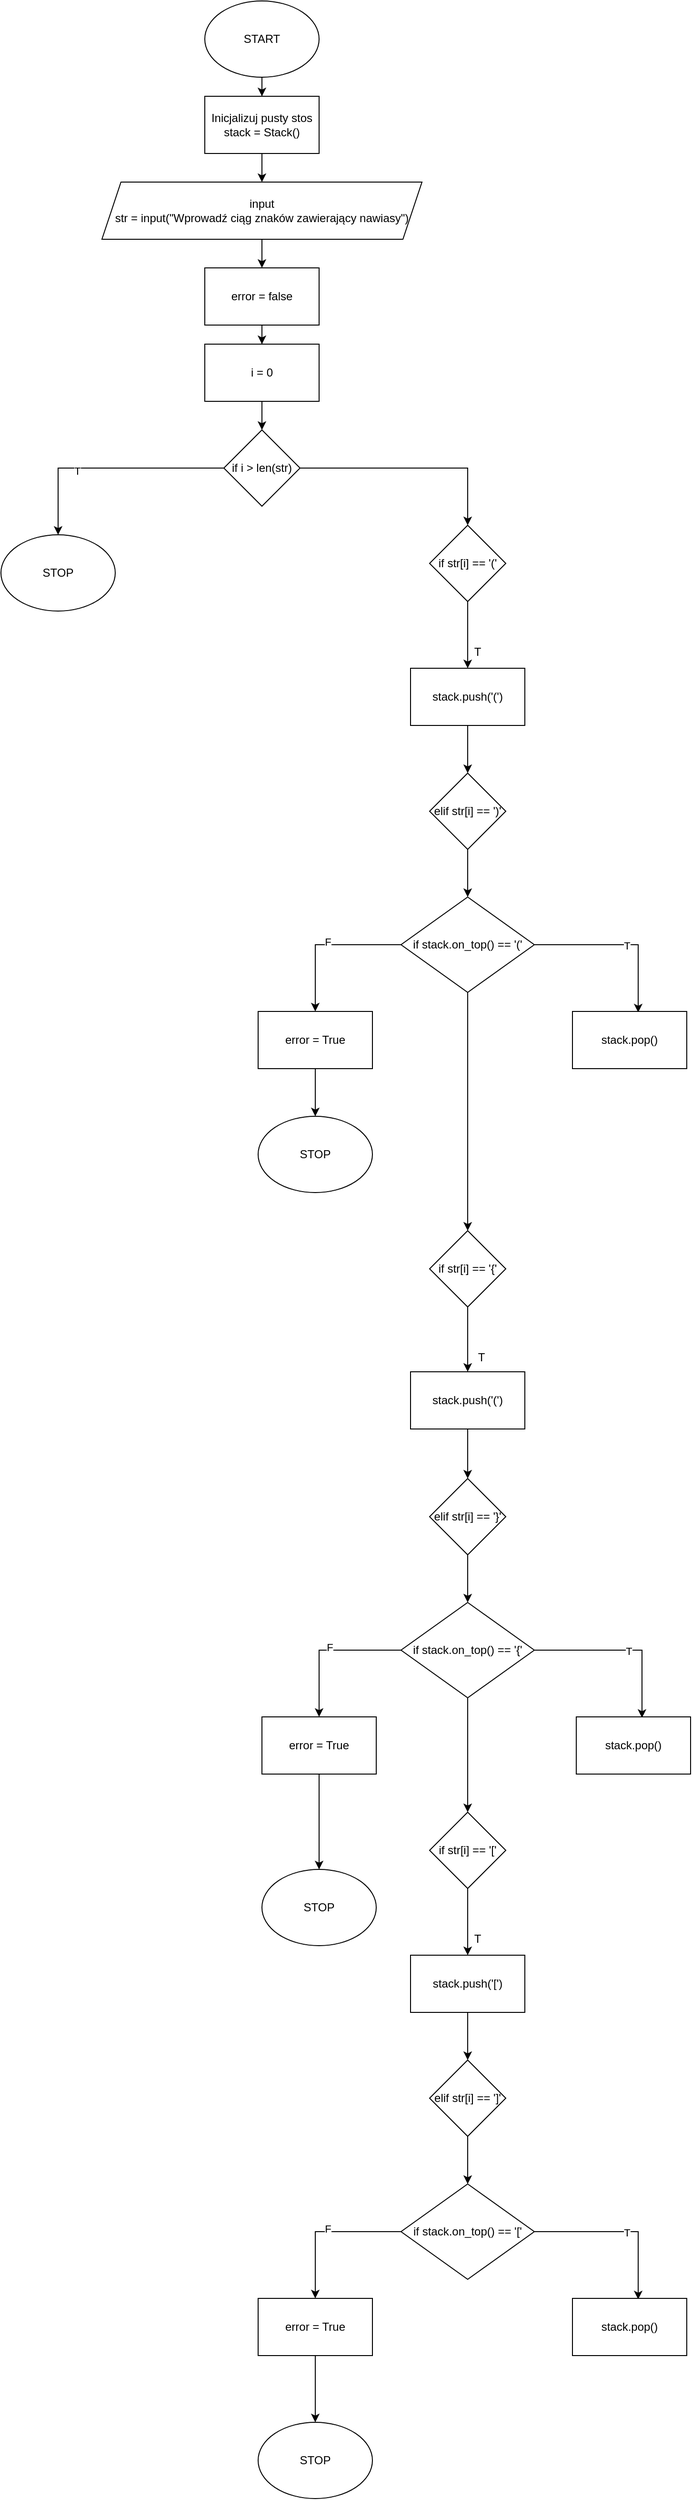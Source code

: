 <mxfile version="21.3.8" type="github" pages="3">
  <diagram name="Poprawność nawiasów" id="g024DsKpXOCPcxwgcf_j">
    <mxGraphModel dx="3187" dy="1769" grid="1" gridSize="10" guides="1" tooltips="1" connect="1" arrows="1" fold="1" page="1" pageScale="1" pageWidth="827" pageHeight="1169" math="0" shadow="0">
      <root>
        <mxCell id="0" />
        <mxCell id="1" parent="0" />
        <mxCell id="ThZ5cBKQppWVgxTA8i1g-7" style="edgeStyle=orthogonalEdgeStyle;rounded=0;orthogonalLoop=1;jettySize=auto;html=1;entryX=0.5;entryY=0;entryDx=0;entryDy=0;" parent="1" source="ThZ5cBKQppWVgxTA8i1g-1" target="ThZ5cBKQppWVgxTA8i1g-4" edge="1">
          <mxGeometry relative="1" as="geometry" />
        </mxCell>
        <mxCell id="ThZ5cBKQppWVgxTA8i1g-1" value="START" style="ellipse;whiteSpace=wrap;html=1;" parent="1" vertex="1">
          <mxGeometry x="354" y="30" width="120" height="80" as="geometry" />
        </mxCell>
        <mxCell id="ThZ5cBKQppWVgxTA8i1g-9" style="edgeStyle=orthogonalEdgeStyle;rounded=0;orthogonalLoop=1;jettySize=auto;html=1;entryX=0.5;entryY=0;entryDx=0;entryDy=0;" parent="1" source="ThZ5cBKQppWVgxTA8i1g-3" target="ThZ5cBKQppWVgxTA8i1g-6" edge="1">
          <mxGeometry relative="1" as="geometry" />
        </mxCell>
        <mxCell id="ThZ5cBKQppWVgxTA8i1g-3" value="input&lt;br&gt;str = input(&quot;Wprowadź ciąg znaków zawierający nawiasy&quot;)" style="shape=parallelogram;perimeter=parallelogramPerimeter;whiteSpace=wrap;html=1;fixedSize=1;" parent="1" vertex="1">
          <mxGeometry x="246" y="220" width="336" height="60" as="geometry" />
        </mxCell>
        <mxCell id="ThZ5cBKQppWVgxTA8i1g-8" style="edgeStyle=orthogonalEdgeStyle;rounded=0;orthogonalLoop=1;jettySize=auto;html=1;entryX=0.5;entryY=0;entryDx=0;entryDy=0;" parent="1" source="ThZ5cBKQppWVgxTA8i1g-4" target="ThZ5cBKQppWVgxTA8i1g-3" edge="1">
          <mxGeometry relative="1" as="geometry" />
        </mxCell>
        <mxCell id="ThZ5cBKQppWVgxTA8i1g-4" value="Inicjalizuj pusty stos&lt;br&gt;stack = Stack()" style="rounded=0;whiteSpace=wrap;html=1;" parent="1" vertex="1">
          <mxGeometry x="354" y="130" width="120" height="60" as="geometry" />
        </mxCell>
        <mxCell id="ThZ5cBKQppWVgxTA8i1g-11" style="edgeStyle=orthogonalEdgeStyle;rounded=0;orthogonalLoop=1;jettySize=auto;html=1;entryX=0.5;entryY=0;entryDx=0;entryDy=0;" parent="1" source="ThZ5cBKQppWVgxTA8i1g-6" target="ThZ5cBKQppWVgxTA8i1g-10" edge="1">
          <mxGeometry relative="1" as="geometry" />
        </mxCell>
        <mxCell id="ThZ5cBKQppWVgxTA8i1g-6" value="error = false" style="rounded=0;whiteSpace=wrap;html=1;" parent="1" vertex="1">
          <mxGeometry x="354" y="310" width="120" height="60" as="geometry" />
        </mxCell>
        <mxCell id="ThZ5cBKQppWVgxTA8i1g-13" style="edgeStyle=orthogonalEdgeStyle;rounded=0;orthogonalLoop=1;jettySize=auto;html=1;entryX=0.5;entryY=0;entryDx=0;entryDy=0;" parent="1" source="ThZ5cBKQppWVgxTA8i1g-10" target="ThZ5cBKQppWVgxTA8i1g-12" edge="1">
          <mxGeometry relative="1" as="geometry" />
        </mxCell>
        <mxCell id="ThZ5cBKQppWVgxTA8i1g-10" value="i = 0&lt;br&gt;" style="rounded=0;whiteSpace=wrap;html=1;" parent="1" vertex="1">
          <mxGeometry x="354" y="390" width="120" height="60" as="geometry" />
        </mxCell>
        <mxCell id="JOtx4gClBZ2Zoo7yHdEg-2" style="edgeStyle=orthogonalEdgeStyle;rounded=0;orthogonalLoop=1;jettySize=auto;html=1;entryX=0.5;entryY=0;entryDx=0;entryDy=0;" edge="1" parent="1" source="ThZ5cBKQppWVgxTA8i1g-12" target="JOtx4gClBZ2Zoo7yHdEg-1">
          <mxGeometry relative="1" as="geometry" />
        </mxCell>
        <mxCell id="JOtx4gClBZ2Zoo7yHdEg-3" value="T" style="edgeLabel;html=1;align=center;verticalAlign=middle;resizable=0;points=[];" vertex="1" connectable="0" parent="JOtx4gClBZ2Zoo7yHdEg-2">
          <mxGeometry x="0.262" y="3" relative="1" as="geometry">
            <mxPoint as="offset" />
          </mxGeometry>
        </mxCell>
        <mxCell id="JOtx4gClBZ2Zoo7yHdEg-6" style="edgeStyle=orthogonalEdgeStyle;rounded=0;orthogonalLoop=1;jettySize=auto;html=1;entryX=0.5;entryY=0;entryDx=0;entryDy=0;" edge="1" parent="1" source="ThZ5cBKQppWVgxTA8i1g-12" target="JOtx4gClBZ2Zoo7yHdEg-4">
          <mxGeometry relative="1" as="geometry" />
        </mxCell>
        <mxCell id="ThZ5cBKQppWVgxTA8i1g-12" value="if i &amp;gt; len(str)" style="rhombus;whiteSpace=wrap;html=1;" parent="1" vertex="1">
          <mxGeometry x="374" y="480" width="80" height="80" as="geometry" />
        </mxCell>
        <mxCell id="JOtx4gClBZ2Zoo7yHdEg-1" value="STOP" style="ellipse;whiteSpace=wrap;html=1;" vertex="1" parent="1">
          <mxGeometry x="140" y="590" width="120" height="80" as="geometry" />
        </mxCell>
        <mxCell id="JOtx4gClBZ2Zoo7yHdEg-8" style="edgeStyle=orthogonalEdgeStyle;rounded=0;orthogonalLoop=1;jettySize=auto;html=1;entryX=0.5;entryY=0;entryDx=0;entryDy=0;" edge="1" parent="1" source="JOtx4gClBZ2Zoo7yHdEg-4" target="JOtx4gClBZ2Zoo7yHdEg-7">
          <mxGeometry relative="1" as="geometry" />
        </mxCell>
        <mxCell id="JOtx4gClBZ2Zoo7yHdEg-4" value="if str[i] == &#39;(&#39;" style="rhombus;whiteSpace=wrap;html=1;" vertex="1" parent="1">
          <mxGeometry x="590" y="580" width="80" height="80" as="geometry" />
        </mxCell>
        <mxCell id="JOtx4gClBZ2Zoo7yHdEg-11" style="edgeStyle=orthogonalEdgeStyle;rounded=0;orthogonalLoop=1;jettySize=auto;html=1;entryX=0.5;entryY=0;entryDx=0;entryDy=0;" edge="1" parent="1" source="JOtx4gClBZ2Zoo7yHdEg-7" target="JOtx4gClBZ2Zoo7yHdEg-10">
          <mxGeometry relative="1" as="geometry" />
        </mxCell>
        <mxCell id="JOtx4gClBZ2Zoo7yHdEg-7" value="stack.push(&#39;(&#39;)" style="rounded=0;whiteSpace=wrap;html=1;" vertex="1" parent="1">
          <mxGeometry x="570" y="730" width="120" height="60" as="geometry" />
        </mxCell>
        <mxCell id="JOtx4gClBZ2Zoo7yHdEg-9" value="T" style="text;html=1;align=center;verticalAlign=middle;resizable=0;points=[];autosize=1;strokeColor=none;fillColor=none;" vertex="1" parent="1">
          <mxGeometry x="625" y="698" width="30" height="30" as="geometry" />
        </mxCell>
        <mxCell id="JOtx4gClBZ2Zoo7yHdEg-15" style="edgeStyle=orthogonalEdgeStyle;rounded=0;orthogonalLoop=1;jettySize=auto;html=1;entryX=0.5;entryY=0;entryDx=0;entryDy=0;" edge="1" parent="1" source="JOtx4gClBZ2Zoo7yHdEg-10" target="JOtx4gClBZ2Zoo7yHdEg-14">
          <mxGeometry relative="1" as="geometry" />
        </mxCell>
        <mxCell id="JOtx4gClBZ2Zoo7yHdEg-10" value="elif str[i] == &#39;)&#39;" style="rhombus;whiteSpace=wrap;html=1;" vertex="1" parent="1">
          <mxGeometry x="590" y="840" width="80" height="80" as="geometry" />
        </mxCell>
        <mxCell id="JOtx4gClBZ2Zoo7yHdEg-19" style="edgeStyle=orthogonalEdgeStyle;rounded=0;orthogonalLoop=1;jettySize=auto;html=1;entryX=0.575;entryY=0.017;entryDx=0;entryDy=0;entryPerimeter=0;" edge="1" parent="1" source="JOtx4gClBZ2Zoo7yHdEg-14" target="JOtx4gClBZ2Zoo7yHdEg-18">
          <mxGeometry relative="1" as="geometry" />
        </mxCell>
        <mxCell id="JOtx4gClBZ2Zoo7yHdEg-22" value="T" style="edgeLabel;html=1;align=center;verticalAlign=middle;resizable=0;points=[];" vertex="1" connectable="0" parent="JOtx4gClBZ2Zoo7yHdEg-19">
          <mxGeometry x="0.078" y="-1" relative="1" as="geometry">
            <mxPoint as="offset" />
          </mxGeometry>
        </mxCell>
        <mxCell id="JOtx4gClBZ2Zoo7yHdEg-20" style="edgeStyle=orthogonalEdgeStyle;rounded=0;orthogonalLoop=1;jettySize=auto;html=1;entryX=0.5;entryY=0;entryDx=0;entryDy=0;" edge="1" parent="1" source="JOtx4gClBZ2Zoo7yHdEg-14" target="JOtx4gClBZ2Zoo7yHdEg-16">
          <mxGeometry relative="1" as="geometry" />
        </mxCell>
        <mxCell id="JOtx4gClBZ2Zoo7yHdEg-21" value="F" style="edgeLabel;html=1;align=center;verticalAlign=middle;resizable=0;points=[];" vertex="1" connectable="0" parent="JOtx4gClBZ2Zoo7yHdEg-20">
          <mxGeometry x="-0.037" y="-3" relative="1" as="geometry">
            <mxPoint as="offset" />
          </mxGeometry>
        </mxCell>
        <mxCell id="JOtx4gClBZ2Zoo7yHdEg-41" style="edgeStyle=orthogonalEdgeStyle;rounded=0;orthogonalLoop=1;jettySize=auto;html=1;entryX=0.5;entryY=0;entryDx=0;entryDy=0;" edge="1" parent="1" source="JOtx4gClBZ2Zoo7yHdEg-14" target="JOtx4gClBZ2Zoo7yHdEg-28">
          <mxGeometry relative="1" as="geometry" />
        </mxCell>
        <mxCell id="JOtx4gClBZ2Zoo7yHdEg-14" value="if stack.on_top() == &#39;(&#39;" style="rhombus;whiteSpace=wrap;html=1;" vertex="1" parent="1">
          <mxGeometry x="560" y="970" width="140" height="100" as="geometry" />
        </mxCell>
        <mxCell id="JOtx4gClBZ2Zoo7yHdEg-24" style="edgeStyle=orthogonalEdgeStyle;rounded=0;orthogonalLoop=1;jettySize=auto;html=1;entryX=0.5;entryY=0;entryDx=0;entryDy=0;" edge="1" parent="1" source="JOtx4gClBZ2Zoo7yHdEg-16" target="JOtx4gClBZ2Zoo7yHdEg-23">
          <mxGeometry relative="1" as="geometry" />
        </mxCell>
        <mxCell id="JOtx4gClBZ2Zoo7yHdEg-16" value="error = True" style="rounded=0;whiteSpace=wrap;html=1;" vertex="1" parent="1">
          <mxGeometry x="410" y="1090" width="120" height="60" as="geometry" />
        </mxCell>
        <mxCell id="JOtx4gClBZ2Zoo7yHdEg-18" value="stack.pop()" style="rounded=0;whiteSpace=wrap;html=1;" vertex="1" parent="1">
          <mxGeometry x="740" y="1090" width="120" height="60" as="geometry" />
        </mxCell>
        <mxCell id="JOtx4gClBZ2Zoo7yHdEg-23" value="STOP" style="ellipse;whiteSpace=wrap;html=1;" vertex="1" parent="1">
          <mxGeometry x="410" y="1200" width="120" height="80" as="geometry" />
        </mxCell>
        <mxCell id="JOtx4gClBZ2Zoo7yHdEg-27" style="edgeStyle=orthogonalEdgeStyle;rounded=0;orthogonalLoop=1;jettySize=auto;html=1;entryX=0.5;entryY=0;entryDx=0;entryDy=0;" edge="1" parent="1" source="JOtx4gClBZ2Zoo7yHdEg-28" target="JOtx4gClBZ2Zoo7yHdEg-30">
          <mxGeometry relative="1" as="geometry" />
        </mxCell>
        <mxCell id="JOtx4gClBZ2Zoo7yHdEg-28" value="if str[i] == &#39;{&#39;" style="rhombus;whiteSpace=wrap;html=1;" vertex="1" parent="1">
          <mxGeometry x="590" y="1320" width="80" height="80" as="geometry" />
        </mxCell>
        <mxCell id="JOtx4gClBZ2Zoo7yHdEg-29" style="edgeStyle=orthogonalEdgeStyle;rounded=0;orthogonalLoop=1;jettySize=auto;html=1;entryX=0.5;entryY=0;entryDx=0;entryDy=0;" edge="1" parent="1" source="JOtx4gClBZ2Zoo7yHdEg-30" target="JOtx4gClBZ2Zoo7yHdEg-33">
          <mxGeometry relative="1" as="geometry" />
        </mxCell>
        <mxCell id="JOtx4gClBZ2Zoo7yHdEg-30" value="stack.push(&#39;(&#39;)" style="rounded=0;whiteSpace=wrap;html=1;" vertex="1" parent="1">
          <mxGeometry x="570" y="1468" width="120" height="60" as="geometry" />
        </mxCell>
        <mxCell id="JOtx4gClBZ2Zoo7yHdEg-31" value="T" style="text;html=1;align=center;verticalAlign=middle;resizable=0;points=[];autosize=1;strokeColor=none;fillColor=none;" vertex="1" parent="1">
          <mxGeometry x="629" y="1438" width="30" height="30" as="geometry" />
        </mxCell>
        <mxCell id="JOtx4gClBZ2Zoo7yHdEg-32" style="edgeStyle=orthogonalEdgeStyle;rounded=0;orthogonalLoop=1;jettySize=auto;html=1;entryX=0.5;entryY=0;entryDx=0;entryDy=0;" edge="1" parent="1" source="JOtx4gClBZ2Zoo7yHdEg-33" target="JOtx4gClBZ2Zoo7yHdEg-38">
          <mxGeometry relative="1" as="geometry" />
        </mxCell>
        <mxCell id="JOtx4gClBZ2Zoo7yHdEg-33" value="elif str[i] == &#39;}&#39;" style="rhombus;whiteSpace=wrap;html=1;" vertex="1" parent="1">
          <mxGeometry x="590" y="1580" width="80" height="80" as="geometry" />
        </mxCell>
        <mxCell id="JOtx4gClBZ2Zoo7yHdEg-34" style="edgeStyle=orthogonalEdgeStyle;rounded=0;orthogonalLoop=1;jettySize=auto;html=1;entryX=0.575;entryY=0.017;entryDx=0;entryDy=0;entryPerimeter=0;" edge="1" parent="1" source="JOtx4gClBZ2Zoo7yHdEg-38" target="JOtx4gClBZ2Zoo7yHdEg-40">
          <mxGeometry relative="1" as="geometry" />
        </mxCell>
        <mxCell id="JOtx4gClBZ2Zoo7yHdEg-35" value="T" style="edgeLabel;html=1;align=center;verticalAlign=middle;resizable=0;points=[];" vertex="1" connectable="0" parent="JOtx4gClBZ2Zoo7yHdEg-34">
          <mxGeometry x="0.078" y="-1" relative="1" as="geometry">
            <mxPoint as="offset" />
          </mxGeometry>
        </mxCell>
        <mxCell id="JOtx4gClBZ2Zoo7yHdEg-36" style="edgeStyle=orthogonalEdgeStyle;rounded=0;orthogonalLoop=1;jettySize=auto;html=1;entryX=0.5;entryY=0;entryDx=0;entryDy=0;" edge="1" parent="1" source="JOtx4gClBZ2Zoo7yHdEg-38" target="JOtx4gClBZ2Zoo7yHdEg-71">
          <mxGeometry relative="1" as="geometry">
            <mxPoint x="474" y="1830" as="targetPoint" />
          </mxGeometry>
        </mxCell>
        <mxCell id="JOtx4gClBZ2Zoo7yHdEg-37" value="F" style="edgeLabel;html=1;align=center;verticalAlign=middle;resizable=0;points=[];" vertex="1" connectable="0" parent="JOtx4gClBZ2Zoo7yHdEg-36">
          <mxGeometry x="-0.037" y="-3" relative="1" as="geometry">
            <mxPoint as="offset" />
          </mxGeometry>
        </mxCell>
        <mxCell id="JOtx4gClBZ2Zoo7yHdEg-56" style="edgeStyle=orthogonalEdgeStyle;rounded=0;orthogonalLoop=1;jettySize=auto;html=1;" edge="1" parent="1" source="JOtx4gClBZ2Zoo7yHdEg-38" target="JOtx4gClBZ2Zoo7yHdEg-43">
          <mxGeometry relative="1" as="geometry" />
        </mxCell>
        <mxCell id="JOtx4gClBZ2Zoo7yHdEg-38" value="if stack.on_top() == &#39;{&#39;" style="rhombus;whiteSpace=wrap;html=1;" vertex="1" parent="1">
          <mxGeometry x="560" y="1710" width="140" height="100" as="geometry" />
        </mxCell>
        <mxCell id="JOtx4gClBZ2Zoo7yHdEg-39" style="edgeStyle=orthogonalEdgeStyle;rounded=0;orthogonalLoop=1;jettySize=auto;html=1;entryX=0.5;entryY=0;entryDx=0;entryDy=0;exitX=0.5;exitY=1;exitDx=0;exitDy=0;" edge="1" parent="1" source="JOtx4gClBZ2Zoo7yHdEg-71" target="JOtx4gClBZ2Zoo7yHdEg-72">
          <mxGeometry relative="1" as="geometry">
            <mxPoint x="474" y="1890" as="sourcePoint" />
            <mxPoint x="474" y="1940" as="targetPoint" />
          </mxGeometry>
        </mxCell>
        <mxCell id="JOtx4gClBZ2Zoo7yHdEg-40" value="stack.pop()" style="rounded=0;whiteSpace=wrap;html=1;" vertex="1" parent="1">
          <mxGeometry x="744" y="1830" width="120" height="60" as="geometry" />
        </mxCell>
        <mxCell id="JOtx4gClBZ2Zoo7yHdEg-42" style="edgeStyle=orthogonalEdgeStyle;rounded=0;orthogonalLoop=1;jettySize=auto;html=1;entryX=0.5;entryY=0;entryDx=0;entryDy=0;" edge="1" parent="1" source="JOtx4gClBZ2Zoo7yHdEg-43" target="JOtx4gClBZ2Zoo7yHdEg-45">
          <mxGeometry relative="1" as="geometry" />
        </mxCell>
        <mxCell id="JOtx4gClBZ2Zoo7yHdEg-43" value="if str[i] == &#39;[&#39;" style="rhombus;whiteSpace=wrap;html=1;" vertex="1" parent="1">
          <mxGeometry x="590" y="1930" width="80" height="80" as="geometry" />
        </mxCell>
        <mxCell id="JOtx4gClBZ2Zoo7yHdEg-44" style="edgeStyle=orthogonalEdgeStyle;rounded=0;orthogonalLoop=1;jettySize=auto;html=1;entryX=0.5;entryY=0;entryDx=0;entryDy=0;" edge="1" parent="1" source="JOtx4gClBZ2Zoo7yHdEg-45" target="JOtx4gClBZ2Zoo7yHdEg-48">
          <mxGeometry relative="1" as="geometry" />
        </mxCell>
        <mxCell id="JOtx4gClBZ2Zoo7yHdEg-45" value="stack.push(&#39;[&#39;)" style="rounded=0;whiteSpace=wrap;html=1;" vertex="1" parent="1">
          <mxGeometry x="570" y="2080" width="120" height="60" as="geometry" />
        </mxCell>
        <mxCell id="JOtx4gClBZ2Zoo7yHdEg-46" value="T" style="text;html=1;align=center;verticalAlign=middle;resizable=0;points=[];autosize=1;strokeColor=none;fillColor=none;" vertex="1" parent="1">
          <mxGeometry x="625" y="2048" width="30" height="30" as="geometry" />
        </mxCell>
        <mxCell id="JOtx4gClBZ2Zoo7yHdEg-47" style="edgeStyle=orthogonalEdgeStyle;rounded=0;orthogonalLoop=1;jettySize=auto;html=1;entryX=0.5;entryY=0;entryDx=0;entryDy=0;" edge="1" parent="1" source="JOtx4gClBZ2Zoo7yHdEg-48" target="JOtx4gClBZ2Zoo7yHdEg-53">
          <mxGeometry relative="1" as="geometry" />
        </mxCell>
        <mxCell id="JOtx4gClBZ2Zoo7yHdEg-48" value="elif str[i] == &#39;]&#39;" style="rhombus;whiteSpace=wrap;html=1;" vertex="1" parent="1">
          <mxGeometry x="590" y="2190" width="80" height="80" as="geometry" />
        </mxCell>
        <mxCell id="JOtx4gClBZ2Zoo7yHdEg-49" style="edgeStyle=orthogonalEdgeStyle;rounded=0;orthogonalLoop=1;jettySize=auto;html=1;entryX=0.575;entryY=0.017;entryDx=0;entryDy=0;entryPerimeter=0;" edge="1" parent="1" source="JOtx4gClBZ2Zoo7yHdEg-53" target="JOtx4gClBZ2Zoo7yHdEg-55">
          <mxGeometry relative="1" as="geometry" />
        </mxCell>
        <mxCell id="JOtx4gClBZ2Zoo7yHdEg-50" value="T" style="edgeLabel;html=1;align=center;verticalAlign=middle;resizable=0;points=[];" vertex="1" connectable="0" parent="JOtx4gClBZ2Zoo7yHdEg-49">
          <mxGeometry x="0.078" y="-1" relative="1" as="geometry">
            <mxPoint as="offset" />
          </mxGeometry>
        </mxCell>
        <mxCell id="JOtx4gClBZ2Zoo7yHdEg-51" style="edgeStyle=orthogonalEdgeStyle;rounded=0;orthogonalLoop=1;jettySize=auto;html=1;entryX=0.5;entryY=0;entryDx=0;entryDy=0;" edge="1" parent="1" source="JOtx4gClBZ2Zoo7yHdEg-53" target="JOtx4gClBZ2Zoo7yHdEg-73">
          <mxGeometry relative="1" as="geometry">
            <mxPoint x="470" y="2440" as="targetPoint" />
          </mxGeometry>
        </mxCell>
        <mxCell id="JOtx4gClBZ2Zoo7yHdEg-52" value="F" style="edgeLabel;html=1;align=center;verticalAlign=middle;resizable=0;points=[];" vertex="1" connectable="0" parent="JOtx4gClBZ2Zoo7yHdEg-51">
          <mxGeometry x="-0.037" y="-3" relative="1" as="geometry">
            <mxPoint as="offset" />
          </mxGeometry>
        </mxCell>
        <mxCell id="JOtx4gClBZ2Zoo7yHdEg-53" value="if stack.on_top() == &#39;[&#39;" style="rhombus;whiteSpace=wrap;html=1;" vertex="1" parent="1">
          <mxGeometry x="560" y="2320" width="140" height="100" as="geometry" />
        </mxCell>
        <mxCell id="JOtx4gClBZ2Zoo7yHdEg-54" style="edgeStyle=orthogonalEdgeStyle;rounded=0;orthogonalLoop=1;jettySize=auto;html=1;entryX=0.5;entryY=0;entryDx=0;entryDy=0;exitX=0.5;exitY=1;exitDx=0;exitDy=0;" edge="1" parent="1" source="JOtx4gClBZ2Zoo7yHdEg-73" target="JOtx4gClBZ2Zoo7yHdEg-74">
          <mxGeometry relative="1" as="geometry">
            <mxPoint x="470" y="2500" as="sourcePoint" />
            <mxPoint x="470" y="2550" as="targetPoint" />
          </mxGeometry>
        </mxCell>
        <mxCell id="JOtx4gClBZ2Zoo7yHdEg-55" value="stack.pop()" style="rounded=0;whiteSpace=wrap;html=1;" vertex="1" parent="1">
          <mxGeometry x="740" y="2440" width="120" height="60" as="geometry" />
        </mxCell>
        <mxCell id="JOtx4gClBZ2Zoo7yHdEg-71" value="error = True" style="rounded=0;whiteSpace=wrap;html=1;" vertex="1" parent="1">
          <mxGeometry x="414" y="1830" width="120" height="60" as="geometry" />
        </mxCell>
        <mxCell id="JOtx4gClBZ2Zoo7yHdEg-72" value="STOP" style="ellipse;whiteSpace=wrap;html=1;" vertex="1" parent="1">
          <mxGeometry x="414" y="1990" width="120" height="80" as="geometry" />
        </mxCell>
        <mxCell id="JOtx4gClBZ2Zoo7yHdEg-73" value="error = True" style="rounded=0;whiteSpace=wrap;html=1;" vertex="1" parent="1">
          <mxGeometry x="410" y="2440" width="120" height="60" as="geometry" />
        </mxCell>
        <mxCell id="JOtx4gClBZ2Zoo7yHdEg-74" value="STOP" style="ellipse;whiteSpace=wrap;html=1;" vertex="1" parent="1">
          <mxGeometry x="410" y="2570" width="120" height="80" as="geometry" />
        </mxCell>
      </root>
    </mxGraphModel>
  </diagram>
  <diagram id="4OWoh24682Fx0EEABVl8" name="Zad 3 Dziel i rządź wektor">
    <mxGraphModel dx="1434" dy="796" grid="1" gridSize="10" guides="1" tooltips="1" connect="1" arrows="1" fold="1" page="1" pageScale="1" pageWidth="827" pageHeight="1169" math="0" shadow="0">
      <root>
        <mxCell id="0" />
        <mxCell id="1" parent="0" />
        <mxCell id="RIF_Q4eIigPR4WmYsB3n-13" style="edgeStyle=orthogonalEdgeStyle;rounded=0;orthogonalLoop=1;jettySize=auto;html=1;entryX=0.5;entryY=0;entryDx=0;entryDy=0;" parent="1" source="RIF_Q4eIigPR4WmYsB3n-1" target="RIF_Q4eIigPR4WmYsB3n-3" edge="1">
          <mxGeometry relative="1" as="geometry" />
        </mxCell>
        <mxCell id="RIF_Q4eIigPR4WmYsB3n-1" value="znajdz_najwiekszy_element_wektora(wektor)" style="rounded=0;whiteSpace=wrap;html=1;" parent="1" vertex="1">
          <mxGeometry x="280" y="160" width="286" height="60" as="geometry" />
        </mxCell>
        <mxCell id="RIF_Q4eIigPR4WmYsB3n-14" style="edgeStyle=orthogonalEdgeStyle;rounded=0;orthogonalLoop=1;jettySize=auto;html=1;entryX=0.5;entryY=0;entryDx=0;entryDy=0;" parent="1" source="RIF_Q4eIigPR4WmYsB3n-2" target="RIF_Q4eIigPR4WmYsB3n-1" edge="1">
          <mxGeometry relative="1" as="geometry" />
        </mxCell>
        <mxCell id="RIF_Q4eIigPR4WmYsB3n-2" value="START" style="ellipse;whiteSpace=wrap;html=1;" parent="1" vertex="1">
          <mxGeometry x="363" y="50" width="120" height="80" as="geometry" />
        </mxCell>
        <mxCell id="RIF_Q4eIigPR4WmYsB3n-5" style="edgeStyle=orthogonalEdgeStyle;rounded=0;orthogonalLoop=1;jettySize=auto;html=1;entryX=0.5;entryY=0;entryDx=0;entryDy=0;" parent="1" source="RIF_Q4eIigPR4WmYsB3n-3" target="RIF_Q4eIigPR4WmYsB3n-4" edge="1">
          <mxGeometry relative="1" as="geometry" />
        </mxCell>
        <mxCell id="RIF_Q4eIigPR4WmYsB3n-6" value="T" style="edgeLabel;html=1;align=center;verticalAlign=middle;resizable=0;points=[];" parent="RIF_Q4eIigPR4WmYsB3n-5" vertex="1" connectable="0">
          <mxGeometry x="0.093" y="2" relative="1" as="geometry">
            <mxPoint as="offset" />
          </mxGeometry>
        </mxCell>
        <mxCell id="RIF_Q4eIigPR4WmYsB3n-10" style="edgeStyle=orthogonalEdgeStyle;rounded=0;orthogonalLoop=1;jettySize=auto;html=1;entryX=0.5;entryY=0;entryDx=0;entryDy=0;" parent="1" source="RIF_Q4eIigPR4WmYsB3n-3" target="RIF_Q4eIigPR4WmYsB3n-9" edge="1">
          <mxGeometry relative="1" as="geometry" />
        </mxCell>
        <mxCell id="RIF_Q4eIigPR4WmYsB3n-18" style="edgeStyle=orthogonalEdgeStyle;rounded=0;orthogonalLoop=1;jettySize=auto;html=1;entryX=0.5;entryY=0;entryDx=0;entryDy=0;" parent="1" source="RIF_Q4eIigPR4WmYsB3n-3" target="RIF_Q4eIigPR4WmYsB3n-16" edge="1">
          <mxGeometry relative="1" as="geometry" />
        </mxCell>
        <mxCell id="RIF_Q4eIigPR4WmYsB3n-19" value="F" style="edgeLabel;html=1;align=center;verticalAlign=middle;resizable=0;points=[];" parent="RIF_Q4eIigPR4WmYsB3n-18" vertex="1" connectable="0">
          <mxGeometry x="-0.395" y="2" relative="1" as="geometry">
            <mxPoint as="offset" />
          </mxGeometry>
        </mxCell>
        <mxCell id="RIF_Q4eIigPR4WmYsB3n-3" value="if len(wektor)==0" style="rhombus;whiteSpace=wrap;html=1;" parent="1" vertex="1">
          <mxGeometry x="365" y="240" width="116" height="110" as="geometry" />
        </mxCell>
        <mxCell id="RIF_Q4eIigPR4WmYsB3n-37" style="edgeStyle=orthogonalEdgeStyle;rounded=0;orthogonalLoop=1;jettySize=auto;html=1;entryX=0.5;entryY=0;entryDx=0;entryDy=0;" parent="1" source="RIF_Q4eIigPR4WmYsB3n-4" target="RIF_Q4eIigPR4WmYsB3n-36" edge="1">
          <mxGeometry relative="1" as="geometry" />
        </mxCell>
        <mxCell id="RIF_Q4eIigPR4WmYsB3n-4" value="raise ValueError(&quot;Wektor jest pusty&quot;)" style="rounded=0;whiteSpace=wrap;html=1;" parent="1" vertex="1">
          <mxGeometry x="180" y="370" width="120" height="60" as="geometry" />
        </mxCell>
        <mxCell id="RIF_Q4eIigPR4WmYsB3n-12" style="edgeStyle=orthogonalEdgeStyle;rounded=0;orthogonalLoop=1;jettySize=auto;html=1;entryX=0.5;entryY=0;entryDx=0;entryDy=0;" parent="1" source="RIF_Q4eIigPR4WmYsB3n-9" target="RIF_Q4eIigPR4WmYsB3n-11" edge="1">
          <mxGeometry relative="1" as="geometry" />
        </mxCell>
        <mxCell id="RIF_Q4eIigPR4WmYsB3n-15" value="T" style="edgeLabel;html=1;align=center;verticalAlign=middle;resizable=0;points=[];" parent="RIF_Q4eIigPR4WmYsB3n-12" vertex="1" connectable="0">
          <mxGeometry x="0.11" y="1" relative="1" as="geometry">
            <mxPoint as="offset" />
          </mxGeometry>
        </mxCell>
        <mxCell id="RIF_Q4eIigPR4WmYsB3n-17" style="edgeStyle=orthogonalEdgeStyle;rounded=0;orthogonalLoop=1;jettySize=auto;html=1;entryX=0.5;entryY=0;entryDx=0;entryDy=0;" parent="1" source="RIF_Q4eIigPR4WmYsB3n-9" target="RIF_Q4eIigPR4WmYsB3n-16" edge="1">
          <mxGeometry relative="1" as="geometry" />
        </mxCell>
        <mxCell id="RIF_Q4eIigPR4WmYsB3n-20" value="F" style="edgeLabel;html=1;align=center;verticalAlign=middle;resizable=0;points=[];" parent="RIF_Q4eIigPR4WmYsB3n-17" vertex="1" connectable="0">
          <mxGeometry x="0.453" y="1" relative="1" as="geometry">
            <mxPoint as="offset" />
          </mxGeometry>
        </mxCell>
        <mxCell id="RIF_Q4eIigPR4WmYsB3n-9" value="elif len(wektor)==1" style="rhombus;whiteSpace=wrap;html=1;" parent="1" vertex="1">
          <mxGeometry x="365" y="530" width="116" height="110" as="geometry" />
        </mxCell>
        <mxCell id="RIF_Q4eIigPR4WmYsB3n-38" style="edgeStyle=orthogonalEdgeStyle;rounded=0;orthogonalLoop=1;jettySize=auto;html=1;entryX=0.5;entryY=0;entryDx=0;entryDy=0;" parent="1" source="RIF_Q4eIigPR4WmYsB3n-11" target="RIF_Q4eIigPR4WmYsB3n-35" edge="1">
          <mxGeometry relative="1" as="geometry" />
        </mxCell>
        <mxCell id="RIF_Q4eIigPR4WmYsB3n-11" value="return wektor[0]" style="rounded=0;whiteSpace=wrap;html=1;" parent="1" vertex="1">
          <mxGeometry x="170" y="610" width="120" height="60" as="geometry" />
        </mxCell>
        <mxCell id="RIF_Q4eIigPR4WmYsB3n-22" style="edgeStyle=orthogonalEdgeStyle;rounded=0;orthogonalLoop=1;jettySize=auto;html=1;entryX=0.5;entryY=0;entryDx=0;entryDy=0;" parent="1" source="RIF_Q4eIigPR4WmYsB3n-16" target="RIF_Q4eIigPR4WmYsB3n-21" edge="1">
          <mxGeometry relative="1" as="geometry" />
        </mxCell>
        <mxCell id="RIF_Q4eIigPR4WmYsB3n-16" value="&lt;div&gt;&amp;nbsp;polowa = len(wektor) // 2&lt;/div&gt;&lt;div&gt;&amp;nbsp; &amp;nbsp; &amp;nbsp; &amp;nbsp; lewa_polowa = wektor[:polowa]&lt;/div&gt;&lt;div&gt;&amp;nbsp; &amp;nbsp; &amp;nbsp; &amp;nbsp; prawa_polowa = wektor[polowa:]&lt;/div&gt;&lt;div&gt;&lt;div&gt;najwiekszy_lewa = znajdz_najwiekszy_element_wektora(lewa_polowa)&lt;/div&gt;&lt;div&gt;&amp;nbsp; &amp;nbsp; &amp;nbsp; &amp;nbsp; najwiekszy_prawa = znajdz_najwiekszy_element_wektora(prawa_polowa)&lt;/div&gt;&lt;/div&gt;" style="rounded=0;whiteSpace=wrap;html=1;" parent="1" vertex="1">
          <mxGeometry x="520" y="650" width="460" height="100" as="geometry" />
        </mxCell>
        <mxCell id="RIF_Q4eIigPR4WmYsB3n-25" style="edgeStyle=orthogonalEdgeStyle;rounded=0;orthogonalLoop=1;jettySize=auto;html=1;entryX=0.5;entryY=0;entryDx=0;entryDy=0;" parent="1" source="RIF_Q4eIigPR4WmYsB3n-21" target="RIF_Q4eIigPR4WmYsB3n-23" edge="1">
          <mxGeometry relative="1" as="geometry" />
        </mxCell>
        <mxCell id="RIF_Q4eIigPR4WmYsB3n-29" value="T" style="edgeLabel;html=1;align=center;verticalAlign=middle;resizable=0;points=[];" parent="RIF_Q4eIigPR4WmYsB3n-25" vertex="1" connectable="0">
          <mxGeometry x="-0.114" y="-4" relative="1" as="geometry">
            <mxPoint as="offset" />
          </mxGeometry>
        </mxCell>
        <mxCell id="RIF_Q4eIigPR4WmYsB3n-26" style="edgeStyle=orthogonalEdgeStyle;rounded=0;orthogonalLoop=1;jettySize=auto;html=1;entryX=0.5;entryY=0;entryDx=0;entryDy=0;" parent="1" source="RIF_Q4eIigPR4WmYsB3n-21" target="RIF_Q4eIigPR4WmYsB3n-24" edge="1">
          <mxGeometry relative="1" as="geometry" />
        </mxCell>
        <mxCell id="RIF_Q4eIigPR4WmYsB3n-30" value="F" style="edgeLabel;html=1;align=center;verticalAlign=middle;resizable=0;points=[];" parent="RIF_Q4eIigPR4WmYsB3n-26" vertex="1" connectable="0">
          <mxGeometry x="0.1" y="-1" relative="1" as="geometry">
            <mxPoint as="offset" />
          </mxGeometry>
        </mxCell>
        <mxCell id="RIF_Q4eIigPR4WmYsB3n-21" value="if najwiekszy_lewa &amp;gt; najwiekszy_prawa" style="rhombus;whiteSpace=wrap;html=1;" parent="1" vertex="1">
          <mxGeometry x="345.5" y="820" width="155" height="110" as="geometry" />
        </mxCell>
        <mxCell id="RIF_Q4eIigPR4WmYsB3n-40" style="edgeStyle=orthogonalEdgeStyle;rounded=0;orthogonalLoop=1;jettySize=auto;html=1;entryX=0.5;entryY=0;entryDx=0;entryDy=0;" parent="1" source="RIF_Q4eIigPR4WmYsB3n-23" target="RIF_Q4eIigPR4WmYsB3n-39" edge="1">
          <mxGeometry relative="1" as="geometry" />
        </mxCell>
        <mxCell id="RIF_Q4eIigPR4WmYsB3n-23" value="return najwiekszy_lewa" style="rounded=0;whiteSpace=wrap;html=1;" parent="1" vertex="1">
          <mxGeometry x="120" y="940" width="160" height="60" as="geometry" />
        </mxCell>
        <mxCell id="RIF_Q4eIigPR4WmYsB3n-41" style="edgeStyle=orthogonalEdgeStyle;rounded=0;orthogonalLoop=1;jettySize=auto;html=1;entryX=0.5;entryY=0;entryDx=0;entryDy=0;" parent="1" source="RIF_Q4eIigPR4WmYsB3n-24" target="RIF_Q4eIigPR4WmYsB3n-39" edge="1">
          <mxGeometry relative="1" as="geometry" />
        </mxCell>
        <mxCell id="RIF_Q4eIigPR4WmYsB3n-24" value="return najwiekszy_prawa" style="rounded=0;whiteSpace=wrap;html=1;" parent="1" vertex="1">
          <mxGeometry x="590" y="940" width="150" height="60" as="geometry" />
        </mxCell>
        <mxCell id="RIF_Q4eIigPR4WmYsB3n-35" value="STOP" style="ellipse;whiteSpace=wrap;html=1;" parent="1" vertex="1">
          <mxGeometry x="170" y="710" width="120" height="80" as="geometry" />
        </mxCell>
        <mxCell id="RIF_Q4eIigPR4WmYsB3n-36" value="STOP" style="ellipse;whiteSpace=wrap;html=1;" parent="1" vertex="1">
          <mxGeometry x="180" y="460" width="120" height="80" as="geometry" />
        </mxCell>
        <mxCell id="RIF_Q4eIigPR4WmYsB3n-39" value="STOP" style="ellipse;whiteSpace=wrap;html=1;" parent="1" vertex="1">
          <mxGeometry x="363" y="1089" width="120" height="80" as="geometry" />
        </mxCell>
      </root>
    </mxGraphModel>
  </diagram>
  <diagram id="cg5v2ROo45hpApe3FfZ7" name="Zad 4 Dziel i rządź Suma elementów w tablicy">
    <mxGraphModel dx="1434" dy="796" grid="1" gridSize="10" guides="1" tooltips="1" connect="1" arrows="1" fold="1" page="1" pageScale="1" pageWidth="827" pageHeight="1169" math="0" shadow="0">
      <root>
        <mxCell id="0" />
        <mxCell id="1" parent="0" />
        <mxCell id="HCix_FkKWq9-2f1vo-a4-1" style="edgeStyle=orthogonalEdgeStyle;rounded=0;orthogonalLoop=1;jettySize=auto;html=1;entryX=0.5;entryY=0;entryDx=0;entryDy=0;" edge="1" parent="1" source="HCix_FkKWq9-2f1vo-a4-2" target="HCix_FkKWq9-2f1vo-a4-10">
          <mxGeometry relative="1" as="geometry" />
        </mxCell>
        <mxCell id="HCix_FkKWq9-2f1vo-a4-2" value="&lt;div style=&quot;text-align: left;&quot;&gt;&lt;span style=&quot;background-color: initial;&quot;&gt;oblicz_sume_tablicy(tablica)&lt;/span&gt;&lt;/div&gt;" style="rounded=0;whiteSpace=wrap;html=1;" vertex="1" parent="1">
          <mxGeometry x="280" y="160" width="286" height="60" as="geometry" />
        </mxCell>
        <mxCell id="HCix_FkKWq9-2f1vo-a4-3" style="edgeStyle=orthogonalEdgeStyle;rounded=0;orthogonalLoop=1;jettySize=auto;html=1;entryX=0.5;entryY=0;entryDx=0;entryDy=0;" edge="1" parent="1" source="HCix_FkKWq9-2f1vo-a4-4" target="HCix_FkKWq9-2f1vo-a4-2">
          <mxGeometry relative="1" as="geometry" />
        </mxCell>
        <mxCell id="HCix_FkKWq9-2f1vo-a4-4" value="START" style="ellipse;whiteSpace=wrap;html=1;" vertex="1" parent="1">
          <mxGeometry x="363" y="50" width="120" height="80" as="geometry" />
        </mxCell>
        <mxCell id="HCix_FkKWq9-2f1vo-a4-5" style="edgeStyle=orthogonalEdgeStyle;rounded=0;orthogonalLoop=1;jettySize=auto;html=1;entryX=0.5;entryY=0;entryDx=0;entryDy=0;" edge="1" parent="1" source="HCix_FkKWq9-2f1vo-a4-10" target="HCix_FkKWq9-2f1vo-a4-12">
          <mxGeometry relative="1" as="geometry" />
        </mxCell>
        <mxCell id="HCix_FkKWq9-2f1vo-a4-6" value="T" style="edgeLabel;html=1;align=center;verticalAlign=middle;resizable=0;points=[];" vertex="1" connectable="0" parent="HCix_FkKWq9-2f1vo-a4-5">
          <mxGeometry x="0.093" y="2" relative="1" as="geometry">
            <mxPoint as="offset" />
          </mxGeometry>
        </mxCell>
        <mxCell id="HCix_FkKWq9-2f1vo-a4-7" style="edgeStyle=orthogonalEdgeStyle;rounded=0;orthogonalLoop=1;jettySize=auto;html=1;entryX=0.5;entryY=0;entryDx=0;entryDy=0;" edge="1" parent="1" source="HCix_FkKWq9-2f1vo-a4-10" target="HCix_FkKWq9-2f1vo-a4-17">
          <mxGeometry relative="1" as="geometry" />
        </mxCell>
        <mxCell id="HCix_FkKWq9-2f1vo-a4-10" value="if len(tablica)==0" style="rhombus;whiteSpace=wrap;html=1;" vertex="1" parent="1">
          <mxGeometry x="365" y="240" width="116" height="110" as="geometry" />
        </mxCell>
        <mxCell id="HCix_FkKWq9-2f1vo-a4-11" style="edgeStyle=orthogonalEdgeStyle;rounded=0;orthogonalLoop=1;jettySize=auto;html=1;entryX=0.5;entryY=0;entryDx=0;entryDy=0;" edge="1" parent="1" source="HCix_FkKWq9-2f1vo-a4-12" target="HCix_FkKWq9-2f1vo-a4-31">
          <mxGeometry relative="1" as="geometry" />
        </mxCell>
        <mxCell id="HCix_FkKWq9-2f1vo-a4-12" value="return 0" style="rounded=0;whiteSpace=wrap;html=1;" vertex="1" parent="1">
          <mxGeometry x="180" y="370" width="120" height="60" as="geometry" />
        </mxCell>
        <mxCell id="HCix_FkKWq9-2f1vo-a4-13" style="edgeStyle=orthogonalEdgeStyle;rounded=0;orthogonalLoop=1;jettySize=auto;html=1;entryX=0.5;entryY=0;entryDx=0;entryDy=0;" edge="1" parent="1" source="HCix_FkKWq9-2f1vo-a4-17" target="HCix_FkKWq9-2f1vo-a4-19">
          <mxGeometry relative="1" as="geometry" />
        </mxCell>
        <mxCell id="HCix_FkKWq9-2f1vo-a4-14" value="T" style="edgeLabel;html=1;align=center;verticalAlign=middle;resizable=0;points=[];" vertex="1" connectable="0" parent="HCix_FkKWq9-2f1vo-a4-13">
          <mxGeometry x="0.11" y="1" relative="1" as="geometry">
            <mxPoint as="offset" />
          </mxGeometry>
        </mxCell>
        <mxCell id="HCix_FkKWq9-2f1vo-a4-33" style="edgeStyle=orthogonalEdgeStyle;rounded=0;orthogonalLoop=1;jettySize=auto;html=1;entryX=0.5;entryY=0;entryDx=0;entryDy=0;" edge="1" parent="1" source="HCix_FkKWq9-2f1vo-a4-17" target="HCix_FkKWq9-2f1vo-a4-21">
          <mxGeometry relative="1" as="geometry" />
        </mxCell>
        <mxCell id="HCix_FkKWq9-2f1vo-a4-17" value="elif len(tablica)==1" style="rhombus;whiteSpace=wrap;html=1;" vertex="1" parent="1">
          <mxGeometry x="365" y="530" width="116" height="110" as="geometry" />
        </mxCell>
        <mxCell id="HCix_FkKWq9-2f1vo-a4-18" style="edgeStyle=orthogonalEdgeStyle;rounded=0;orthogonalLoop=1;jettySize=auto;html=1;entryX=0.5;entryY=0;entryDx=0;entryDy=0;" edge="1" parent="1" source="HCix_FkKWq9-2f1vo-a4-19" target="HCix_FkKWq9-2f1vo-a4-30">
          <mxGeometry relative="1" as="geometry" />
        </mxCell>
        <mxCell id="HCix_FkKWq9-2f1vo-a4-19" value="return tablica[0]" style="rounded=0;whiteSpace=wrap;html=1;" vertex="1" parent="1">
          <mxGeometry x="170" y="610" width="120" height="60" as="geometry" />
        </mxCell>
        <mxCell id="HCix_FkKWq9-2f1vo-a4-35" style="edgeStyle=orthogonalEdgeStyle;rounded=0;orthogonalLoop=1;jettySize=auto;html=1;entryX=0.5;entryY=0;entryDx=0;entryDy=0;" edge="1" parent="1" source="HCix_FkKWq9-2f1vo-a4-21" target="HCix_FkKWq9-2f1vo-a4-29">
          <mxGeometry relative="1" as="geometry" />
        </mxCell>
        <mxCell id="HCix_FkKWq9-2f1vo-a4-21" value="&lt;div&gt;&amp;nbsp;polowa = len(tablica) // 2&lt;/div&gt;&lt;div&gt;&amp;nbsp; &amp;nbsp; &amp;nbsp; &amp;nbsp; lewa_polowa = tablica[:polowa]&lt;/div&gt;&lt;div&gt;&amp;nbsp; &amp;nbsp; &amp;nbsp; &amp;nbsp; prawa_polowa = tablica[polowa:]&lt;/div&gt;&lt;div&gt;&lt;div&gt;suma_lewa = oblicz_sume_tablicy(lewa_polowa)&lt;/div&gt;&lt;div&gt;&amp;nbsp; &amp;nbsp; &amp;nbsp; &amp;nbsp; suma_prawa = oblicz_sume_tablicy(prawa_polowa)&lt;/div&gt;&lt;/div&gt;" style="rounded=0;whiteSpace=wrap;html=1;" vertex="1" parent="1">
          <mxGeometry x="193" y="800" width="460" height="100" as="geometry" />
        </mxCell>
        <mxCell id="HCix_FkKWq9-2f1vo-a4-34" style="edgeStyle=orthogonalEdgeStyle;rounded=0;orthogonalLoop=1;jettySize=auto;html=1;entryX=0.5;entryY=0;entryDx=0;entryDy=0;" edge="1" parent="1" source="HCix_FkKWq9-2f1vo-a4-29" target="HCix_FkKWq9-2f1vo-a4-32">
          <mxGeometry relative="1" as="geometry" />
        </mxCell>
        <mxCell id="HCix_FkKWq9-2f1vo-a4-29" value="return suma_lewa+suma_prawa" style="rounded=0;whiteSpace=wrap;html=1;" vertex="1" parent="1">
          <mxGeometry x="348" y="950" width="150" height="60" as="geometry" />
        </mxCell>
        <mxCell id="HCix_FkKWq9-2f1vo-a4-30" value="STOP" style="ellipse;whiteSpace=wrap;html=1;" vertex="1" parent="1">
          <mxGeometry x="170" y="710" width="120" height="80" as="geometry" />
        </mxCell>
        <mxCell id="HCix_FkKWq9-2f1vo-a4-31" value="STOP" style="ellipse;whiteSpace=wrap;html=1;" vertex="1" parent="1">
          <mxGeometry x="180" y="460" width="120" height="80" as="geometry" />
        </mxCell>
        <mxCell id="HCix_FkKWq9-2f1vo-a4-32" value="STOP" style="ellipse;whiteSpace=wrap;html=1;" vertex="1" parent="1">
          <mxGeometry x="363" y="1089" width="120" height="80" as="geometry" />
        </mxCell>
      </root>
    </mxGraphModel>
  </diagram>
</mxfile>
